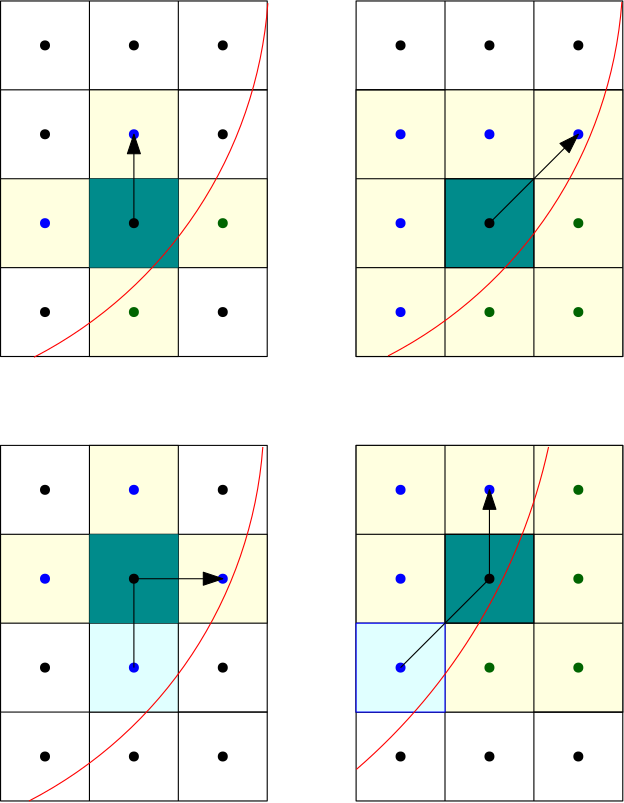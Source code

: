 <?xml version="1.0"?>
<!DOCTYPE ipe SYSTEM "ipe.dtd">
<ipe version="70005" creator="Ipe 7.1.1">
<info created="D:20130607160340" modified="D:20130709175306"/>
<ipestyle name="basic">
<symbol name="arrow/arc(spx)">
<path stroke="sym-stroke" fill="sym-stroke" pen="sym-pen">
0 0 m
-1 0.333 l
-1 -0.333 l
h
</path>
</symbol>
<symbol name="arrow/farc(spx)">
<path stroke="sym-stroke" fill="white" pen="sym-pen">
0 0 m
-1 0.333 l
-1 -0.333 l
h
</path>
</symbol>
<symbol name="mark/circle(sx)" transformations="translations">
<path fill="sym-stroke">
0.6 0 0 0.6 0 0 e
0.4 0 0 0.4 0 0 e
</path>
</symbol>
<symbol name="mark/disk(sx)" transformations="translations">
<path fill="sym-stroke">
0.6 0 0 0.6 0 0 e
</path>
</symbol>
<symbol name="mark/fdisk(sfx)" transformations="translations">
<group>
<path fill="sym-fill">
0.5 0 0 0.5 0 0 e
</path>
<path fill="sym-stroke" fillrule="eofill">
0.6 0 0 0.6 0 0 e
0.4 0 0 0.4 0 0 e
</path>
</group>
</symbol>
<symbol name="mark/box(sx)" transformations="translations">
<path fill="sym-stroke" fillrule="eofill">
-0.6 -0.6 m
0.6 -0.6 l
0.6 0.6 l
-0.6 0.6 l
h
-0.4 -0.4 m
0.4 -0.4 l
0.4 0.4 l
-0.4 0.4 l
h
</path>
</symbol>
<symbol name="mark/square(sx)" transformations="translations">
<path fill="sym-stroke">
-0.6 -0.6 m
0.6 -0.6 l
0.6 0.6 l
-0.6 0.6 l
h
</path>
</symbol>
<symbol name="mark/fsquare(sfx)" transformations="translations">
<group>
<path fill="sym-fill">
-0.5 -0.5 m
0.5 -0.5 l
0.5 0.5 l
-0.5 0.5 l
h
</path>
<path fill="sym-stroke" fillrule="eofill">
-0.6 -0.6 m
0.6 -0.6 l
0.6 0.6 l
-0.6 0.6 l
h
-0.4 -0.4 m
0.4 -0.4 l
0.4 0.4 l
-0.4 0.4 l
h
</path>
</group>
</symbol>
<symbol name="mark/cross(sx)" transformations="translations">
<group>
<path fill="sym-stroke">
-0.43 -0.57 m
0.57 0.43 l
0.43 0.57 l
-0.57 -0.43 l
h
</path>
<path fill="sym-stroke">
-0.43 0.57 m
0.57 -0.43 l
0.43 -0.57 l
-0.57 0.43 l
h
</path>
</group>
</symbol>
<symbol name="arrow/fnormal(spx)">
<path stroke="sym-stroke" fill="white" pen="sym-pen">
0 0 m
-1 0.333 l
-1 -0.333 l
h
</path>
</symbol>
<symbol name="arrow/pointed(spx)">
<path stroke="sym-stroke" fill="sym-stroke" pen="sym-pen">
0 0 m
-1 0.333 l
-0.8 0 l
-1 -0.333 l
h
</path>
</symbol>
<symbol name="arrow/fpointed(spx)">
<path stroke="sym-stroke" fill="white" pen="sym-pen">
0 0 m
-1 0.333 l
-0.8 0 l
-1 -0.333 l
h
</path>
</symbol>
<symbol name="arrow/linear(spx)">
<path stroke="sym-stroke" pen="sym-pen">
-1 0.333 m
0 0 l
-1 -0.333 l
</path>
</symbol>
<symbol name="arrow/fdouble(spx)">
<path stroke="sym-stroke" fill="white" pen="sym-pen">
0 0 m
-1 0.333 l
-1 -0.333 l
h
-1 0 m
-2 0.333 l
-2 -0.333 l
h
</path>
</symbol>
<symbol name="arrow/double(spx)">
<path stroke="sym-stroke" fill="sym-stroke" pen="sym-pen">
0 0 m
-1 0.333 l
-1 -0.333 l
h
-1 0 m
-2 0.333 l
-2 -0.333 l
h
</path>
</symbol>
<pen name="heavier" value="0.8"/>
<pen name="fat" value="1.2"/>
<pen name="ultrafat" value="2"/>
<symbolsize name="large" value="5"/>
<symbolsize name="small" value="2"/>
<symbolsize name="tiny" value="1.1"/>
<arrowsize name="large" value="10"/>
<arrowsize name="small" value="5"/>
<arrowsize name="tiny" value="3"/>
<color name="red" value="1 0 0"/>
<color name="green" value="0 1 0"/>
<color name="blue" value="0 0 1"/>
<color name="yellow" value="1 1 0"/>
<color name="orange" value="1 0.647 0"/>
<color name="gold" value="1 0.843 0"/>
<color name="purple" value="0.627 0.125 0.941"/>
<color name="gray" value="0.745"/>
<color name="brown" value="0.647 0.165 0.165"/>
<color name="navy" value="0 0 0.502"/>
<color name="pink" value="1 0.753 0.796"/>
<color name="seagreen" value="0.18 0.545 0.341"/>
<color name="turquoise" value="0.251 0.878 0.816"/>
<color name="violet" value="0.933 0.51 0.933"/>
<color name="darkblue" value="0 0 0.545"/>
<color name="darkcyan" value="0 0.545 0.545"/>
<color name="darkgray" value="0.663"/>
<color name="darkgreen" value="0 0.392 0"/>
<color name="darkmagenta" value="0.545 0 0.545"/>
<color name="darkorange" value="1 0.549 0"/>
<color name="darkred" value="0.545 0 0"/>
<color name="lightblue" value="0.678 0.847 0.902"/>
<color name="lightcyan" value="0.878 1 1"/>
<color name="lightgray" value="0.827"/>
<color name="lightgreen" value="0.565 0.933 0.565"/>
<color name="lightyellow" value="1 1 0.878"/>
<dashstyle name="dashed" value="[4] 0"/>
<dashstyle name="dotted" value="[1 3] 0"/>
<dashstyle name="dash dotted" value="[4 2 1 2] 0"/>
<dashstyle name="dash dot dotted" value="[4 2 1 2 1 2] 0"/>
<textsize name="large" value="\large"/>
<textsize name="Large" value="\Large"/>
<textsize name="LARGE" value="\LARGE"/>
<textsize name="huge" value="\huge"/>
<textsize name="Huge" value="\Huge"/>
<textsize name="small" value="\small"/>
<textsize name="footnote" value="\footnotesize"/>
<textsize name="tiny" value="\tiny"/>
<textstyle name="center" begin="\begin{center}" end="\end{center}"/>
<textstyle name="itemize" begin="\begin{itemize}" end="\end{itemize}"/>
<textstyle name="item" begin="\begin{itemize}\item{}" end="\end{itemize}"/>
<gridsize name="4 pts" value="4"/>
<gridsize name="8 pts (~3 mm)" value="8"/>
<gridsize name="16 pts (~6 mm)" value="16"/>
<gridsize name="32 pts (~12 mm)" value="32"/>
<gridsize name="10 pts (~3.5 mm)" value="10"/>
<gridsize name="20 pts (~7 mm)" value="20"/>
<gridsize name="14 pts (~5 mm)" value="14"/>
<gridsize name="28 pts (~10 mm)" value="28"/>
<gridsize name="56 pts (~20 mm)" value="56"/>
<anglesize name="90 deg" value="90"/>
<anglesize name="60 deg" value="60"/>
<anglesize name="45 deg" value="45"/>
<anglesize name="30 deg" value="30"/>
<anglesize name="22.5 deg" value="22.5"/>
<tiling name="falling" angle="-60" step="4" width="1"/>
<tiling name="rising" angle="30" step="4" width="1"/>
</ipestyle>
<page>
<layer name="alpha"/>
<view layers="alpha" active="alpha"/>
<path layer="alpha" stroke="black" fill="white">
128 736 m
128 640 l
224 640 l
224 736 l
h
</path>
<path stroke="black" fill="white">
256 736 m
256 640 l
352 640 l
352 736 l
h
</path>
<path stroke="black" fill="lightyellow">
160 736 m
160 704 l
192 704 l
192 736 l
h
</path>
<path stroke="black" fill="lightyellow">
160 672 m
160 640 l
192 640 l
192 672 l
h
</path>
<path stroke="black" fill="lightyellow">
192 704 m
192 672 l
224 672 l
224 704 l
h
</path>
<path stroke="black" fill="lightyellow">
128 704 m
128 672 l
160 672 l
160 704 l
h
</path>
<use name="mark/disk(sx)" pos="176 688" size="normal" stroke="black"/>
<path fill="darkcyan">
160 704 m
160 672 l
192 672 l
192 704 l
h
</path>
<use name="mark/disk(sx)" pos="144 688" size="normal" stroke="blue"/>
<use name="mark/disk(sx)" pos="176 720" size="normal" stroke="blue"/>
<use name="mark/disk(sx)" pos="144 720" size="normal" stroke="black"/>
<use name="mark/disk(sx)" pos="208 720" size="normal" stroke="black"/>
<use name="mark/disk(sx)" pos="208 656" size="normal" stroke="black"/>
<use name="mark/disk(sx)" pos="144 656" size="normal" stroke="black"/>
<use name="mark/disk(sx)" pos="176 656" size="normal" stroke="darkgreen"/>
<use name="mark/disk(sx)" pos="176 688" size="normal" stroke="black"/>
<path stroke="black" fill="lightyellow">
256 736 m
256 640 l
352 640 l
352 736 l
h
</path>
<path stroke="black" fill="darkcyan">
288 704 m
288 672 l
320 672 l
320 704 l
h
</path>
<path stroke="black" fill="darkcyan">
288 640 m
288 736 l
</path>
<path stroke="black" fill="darkcyan">
352 704 m
256 704 l
</path>
<path stroke="black" fill="darkcyan">
256 672 m
352 672 l
</path>
<use name="mark/disk(sx)" pos="304 688" size="normal" stroke="black"/>
<use name="mark/disk(sx)" pos="336 720" size="normal" stroke="blue"/>
<use name="mark/disk(sx)" pos="304 720" size="normal" stroke="blue"/>
<use name="mark/disk(sx)" pos="272 720" size="normal" stroke="blue"/>
<use name="mark/disk(sx)" pos="272 688" size="normal" stroke="blue"/>
<use name="mark/disk(sx)" pos="272 656" size="normal" stroke="blue"/>
<use name="mark/disk(sx)" pos="304 656" size="normal" stroke="darkgreen"/>
<use name="mark/disk(sx)" pos="336 656" size="normal" stroke="darkgreen"/>
<use name="mark/disk(sx)" pos="336 688" size="normal" stroke="darkgreen"/>
<path stroke="black" cap="1">
176 688 m
176 688 l
</path>
<use name="mark/disk(sx)" pos="208 688" size="normal" stroke="darkgreen"/>
<path stroke="black" arrow="normal/normal">
176 688 m
176 720 l
</path>
<path matrix="1 0 0 1 0 -128" stroke="black" fill="white">
128 736 m
128 640 l
224 640 l
224 736 l
h
</path>
<path matrix="1 0 0 1 0 -128" stroke="black" fill="white">
256 736 m
256 640 l
352 640 l
352 736 l
h
</path>
<path matrix="1 0 0 1 0 -128" stroke="black" fill="lightyellow">
160 736 m
160 704 l
192 704 l
192 736 l
h
</path>
<path matrix="1 0 0 1 0 -128" stroke="black" fill="lightcyan">
160 672 m
160 640 l
192 640 l
192 672 l
h
</path>
<path matrix="1 0 0 1 0 -128" stroke="black" fill="lightyellow">
192 704 m
192 672 l
224 672 l
224 704 l
h
</path>
<path matrix="1 0 0 1 0 -128" stroke="black" fill="lightyellow">
128 704 m
128 672 l
160 672 l
160 704 l
h
</path>
<use matrix="1 0 0 1 0 -128" name="mark/disk(sx)" pos="176 688" size="normal" stroke="black"/>
<path matrix="1 0 0 1 0 -128" fill="darkcyan">
160 704 m
160 672 l
192 672 l
192 704 l
h
</path>
<use matrix="1 0 0 1 0 -128" name="mark/disk(sx)" pos="144 688" size="normal" stroke="blue"/>
<use matrix="1 0 0 1 0 -128" name="mark/disk(sx)" pos="176 720" size="normal" stroke="blue"/>
<use matrix="1 0 0 1 0 -128" name="mark/disk(sx)" pos="144 720" size="normal" stroke="black"/>
<use matrix="1 0 0 1 0 -128" name="mark/disk(sx)" pos="208 720" size="normal" stroke="black"/>
<use matrix="1 0 0 1 0 -128" name="mark/disk(sx)" pos="208 656" size="normal" stroke="black"/>
<use matrix="1 0 0 1 0 -128" name="mark/disk(sx)" pos="144 656" size="normal" stroke="black"/>
<use matrix="1 0 0 1 0 -128" name="mark/disk(sx)" pos="176 656" size="normal" stroke="blue"/>
<use matrix="1 0 0 1 0 -128" name="mark/disk(sx)" pos="176 688" size="normal" stroke="black"/>
<path matrix="1 0 0 1 0 -128" stroke="black" fill="lightyellow">
256 736 m
256 640 l
352 640 l
352 736 l
h
</path>
<path matrix="1 0 0 1 0 -128" stroke="black" fill="darkcyan">
288 704 m
288 672 l
320 672 l
320 704 l
h
</path>
<path matrix="1 0 0 1 0 -128" stroke="black" fill="darkcyan">
288 640 m
288 736 l
</path>
<path matrix="1 0 0 1 0 -128" stroke="black" fill="darkcyan">
320 736 m
320 640 l
</path>
<path matrix="1 0 0 1 0 -128" stroke="black" fill="darkcyan">
352 704 m
256 704 l
</path>
<path matrix="1 0 0 1 0 -128" stroke="black" fill="darkcyan">
256 672 m
352 672 l
</path>
<use matrix="1 0 0 1 0 -128" name="mark/disk(sx)" pos="304 688" size="normal" stroke="black"/>
<use matrix="1 0 0 1 0 -128" name="mark/disk(sx)" pos="336 720" size="normal" stroke="darkgreen"/>
<use matrix="1 0 0 1 0 -128" name="mark/disk(sx)" pos="304 720" size="normal" stroke="blue"/>
<use matrix="1 0 0 1 0 -128" name="mark/disk(sx)" pos="272 720" size="normal" stroke="blue"/>
<use matrix="1 0 0 1 0 -128" name="mark/disk(sx)" pos="272 688" size="normal" stroke="blue"/>
<use matrix="1 0 0 1 0 -128" name="mark/disk(sx)" pos="336 656" size="normal" stroke="darkgreen"/>
<use matrix="1 0 0 1 0 -128" name="mark/disk(sx)" pos="336 688" size="normal" stroke="darkgreen"/>
<path matrix="1 0 0 1 0 -128" stroke="black" cap="1">
176 688 m
176 688 l
</path>
<use matrix="1 0 0 1 0 -128" name="mark/disk(sx)" pos="208 688" size="normal" stroke="blue"/>
<path matrix="1 0 0 1 0 -128" stroke="black" arrow="normal/normal">
304 688 m
304 720 l
</path>
<path stroke="black">
128 512 m
128 480 l
224 480 l
224 512 l
192 512 l
192 480 l
160 480 l
160 512 l
</path>
<path stroke="black">
256 512 m
256 480 l
288 480 l
352 480 l
352 512 l
320 512 l
320 480 l
288 480 l
288 512 l
</path>
<path stroke="black">
128 736 m
128 768 l
224 768 l
224 736 l
192 736 l
192 768 l
160 768 l
160 736 l
</path>
<path stroke="black">
320 640 m
320 736 l
</path>
<path stroke="black">
256 736 m
256 768 l
352 768 l
352 736 l
320 736 l
320 768 l
288 768 l
288 736 l
256 736 l
</path>
<use name="mark/disk(sx)" pos="208 752" size="normal" stroke="black"/>
<use name="mark/disk(sx)" pos="176 752" size="normal" stroke="black"/>
<use name="mark/disk(sx)" pos="144 752" size="normal" stroke="black"/>
<use name="mark/disk(sx)" pos="272 752" size="normal" stroke="black"/>
<use name="mark/disk(sx)" pos="304 752" size="normal" stroke="black"/>
<use name="mark/disk(sx)" pos="336 752" size="normal" stroke="black"/>
<use name="mark/disk(sx)" pos="336 496" size="normal" stroke="black"/>
<use name="mark/disk(sx)" pos="304 496" size="normal" stroke="black"/>
<use name="mark/disk(sx)" pos="272 496" size="normal" stroke="black"/>
<use name="mark/disk(sx)" pos="208 496" size="normal" stroke="black"/>
<use name="mark/disk(sx)" pos="176 496" size="normal" stroke="black"/>
<use name="mark/disk(sx)" pos="144 496" size="normal" stroke="black"/>
<path matrix="1 0 0 1 -32 0" stroke="blue" fill="lightcyan">
288 544 m
288 512 l
320 512 l
320 544 l
288 544 l
</path>
<use matrix="1 0 0 1 0 -128" name="mark/disk(sx)" pos="304 656" size="normal" stroke="darkgreen"/>
<path stroke="black" fill="lightcyan">
176 560 m
176 528 l
</path>
<path stroke="red">
140.029 639.74 m
156.494 0 0 156.494 68.1697 778.759 224.235 767.186 a
</path>
<path matrix="1 0 0 1 127.446 0.454827" stroke="red">
140.029 639.74 m
156.494 0 0 156.494 68.1697 778.759 224.235 767.186 a
</path>
<path matrix="1 0 0 1 -1.82086 -159.764" stroke="red">
140.029 639.74 m
156.494 0 0 156.494 68.1697 778.759 224.235 767.186 a
</path>
<path stroke="black" arrow="normal/normal">
304 688 m
336 720 l
</path>
<use matrix="1 0 0 1 0 -128" name="mark/disk(sx)" pos="272 656" size="normal" stroke="blue"/>
<path stroke="red">
256.097 491.355 m
213.821 0 0 213.821 116.432 653.26 325.282 607.423 a
</path>
<path stroke="black" arrow="normal/normal">
176 560 m
208 560 l
</path>
<path stroke="black">
272 528 m
304 560 l
</path>
</page>
</ipe>
